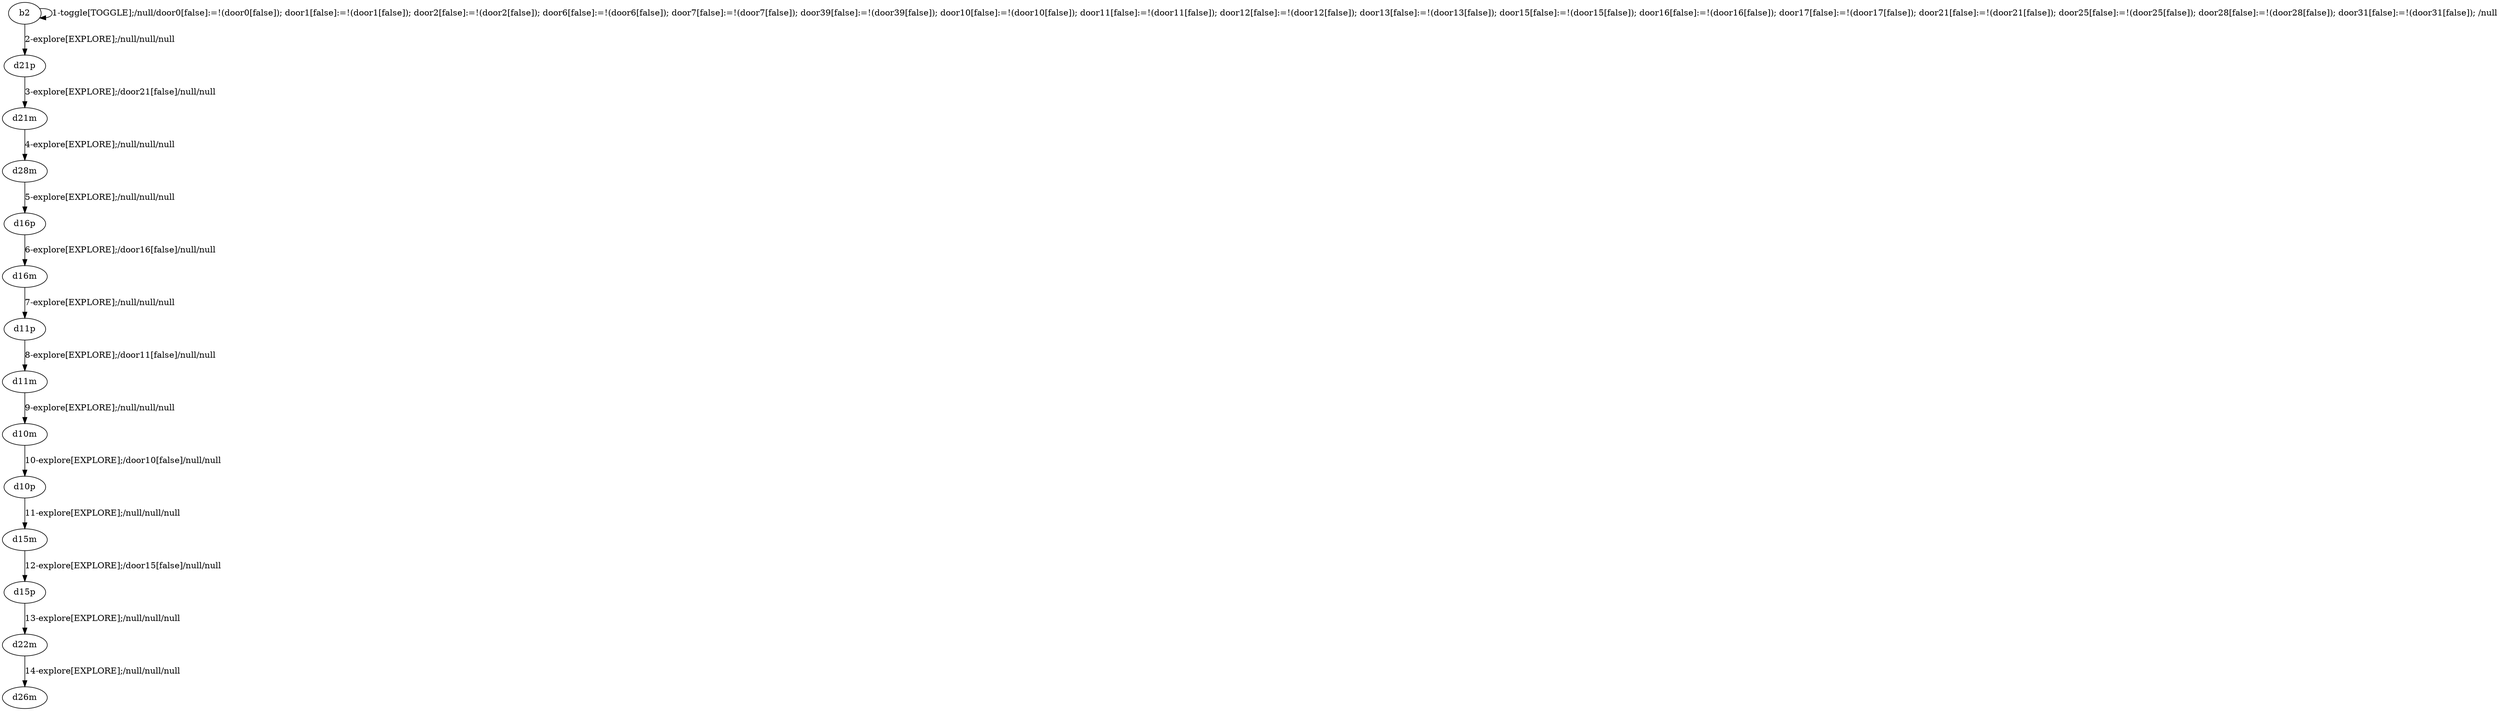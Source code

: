 # Total number of goals covered by this test: 3
# d22m --> d26m
# d15m --> d15p
# d15p --> d22m

digraph g {
"b2" -> "b2" [label = "1-toggle[TOGGLE];/null/door0[false]:=!(door0[false]); door1[false]:=!(door1[false]); door2[false]:=!(door2[false]); door6[false]:=!(door6[false]); door7[false]:=!(door7[false]); door39[false]:=!(door39[false]); door10[false]:=!(door10[false]); door11[false]:=!(door11[false]); door12[false]:=!(door12[false]); door13[false]:=!(door13[false]); door15[false]:=!(door15[false]); door16[false]:=!(door16[false]); door17[false]:=!(door17[false]); door21[false]:=!(door21[false]); door25[false]:=!(door25[false]); door28[false]:=!(door28[false]); door31[false]:=!(door31[false]); /null"];
"b2" -> "d21p" [label = "2-explore[EXPLORE];/null/null/null"];
"d21p" -> "d21m" [label = "3-explore[EXPLORE];/door21[false]/null/null"];
"d21m" -> "d28m" [label = "4-explore[EXPLORE];/null/null/null"];
"d28m" -> "d16p" [label = "5-explore[EXPLORE];/null/null/null"];
"d16p" -> "d16m" [label = "6-explore[EXPLORE];/door16[false]/null/null"];
"d16m" -> "d11p" [label = "7-explore[EXPLORE];/null/null/null"];
"d11p" -> "d11m" [label = "8-explore[EXPLORE];/door11[false]/null/null"];
"d11m" -> "d10m" [label = "9-explore[EXPLORE];/null/null/null"];
"d10m" -> "d10p" [label = "10-explore[EXPLORE];/door10[false]/null/null"];
"d10p" -> "d15m" [label = "11-explore[EXPLORE];/null/null/null"];
"d15m" -> "d15p" [label = "12-explore[EXPLORE];/door15[false]/null/null"];
"d15p" -> "d22m" [label = "13-explore[EXPLORE];/null/null/null"];
"d22m" -> "d26m" [label = "14-explore[EXPLORE];/null/null/null"];
}